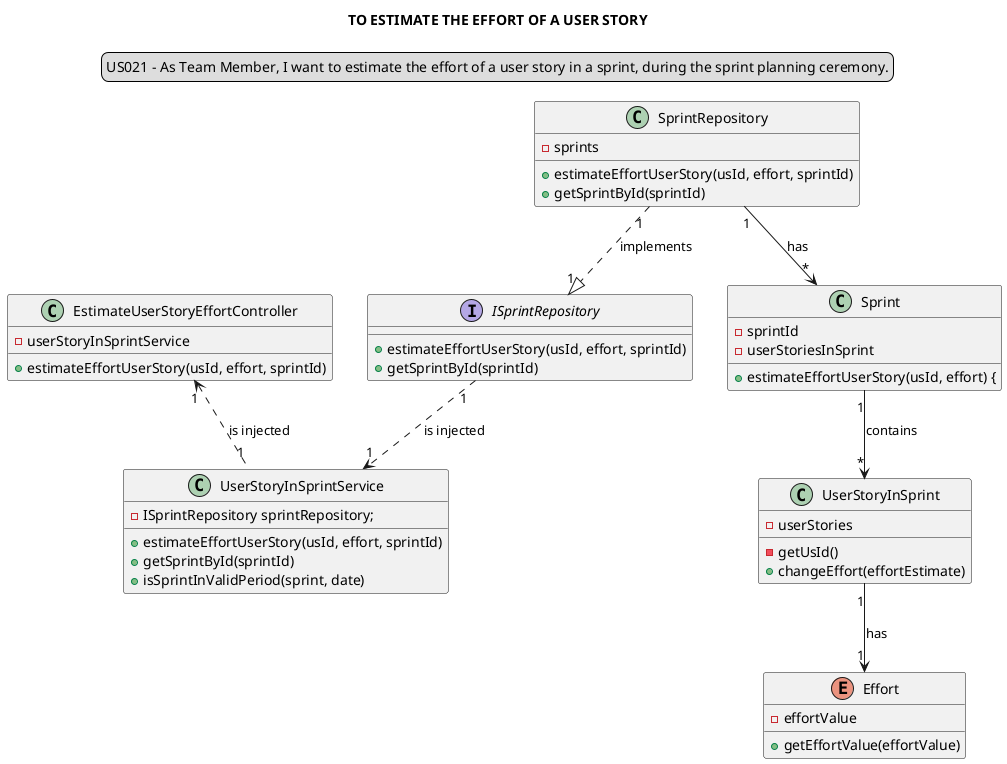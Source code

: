 @startuml
'https://plantuml.com/sequence-diagram
title TO ESTIMATE THE EFFORT OF A USER STORY
legend top
US021 - As Team Member, I want to estimate the effort of a user story in a sprint, during the sprint planning ceremony.
end legend
skinparam sequenceMessageAlign center

class "EstimateUserStoryEffortController" {
- userStoryInSprintService
+ estimateEffortUserStory(usId, effort, sprintId)
}
class "UserStoryInSprintService" {
- ISprintRepository sprintRepository;
+ estimateEffortUserStory(usId, effort, sprintId)
+ getSprintById(sprintId)
+ isSprintInValidPeriod(sprint, date)
}
class "SprintRepository" {
- sprints
+ estimateEffortUserStory(usId, effort, sprintId)
+ getSprintById(sprintId)
}
class "Sprint"{
- sprintId
- userStoriesInSprint
+ estimateEffortUserStory(usId, effort) {
}
class "UserStoryInSprint" {
- userStories
- getUsId()
+ changeEffort(effortEstimate)
}
enum "Effort"{
- effortValue
+ getEffortValue(effortValue)
}

interface "ISprintRepository"{
+ estimateEffortUserStory(usId, effort, sprintId)
+ getSprintById(sprintId)
}

"EstimateUserStoryEffortController" "1" <.. "1" "UserStoryInSprintService": is injected
"SprintRepository" "1" ..|> "1" "ISprintRepository": implements
"ISprintRepository" "1" ..> "1" "UserStoryInSprintService": is injected
"SprintRepository" "1" --> "*" "Sprint": has
"Sprint" "1" --> "*" "UserStoryInSprint" : contains
"UserStoryInSprint" "1" --> "1" "Effort" : has
@enduml